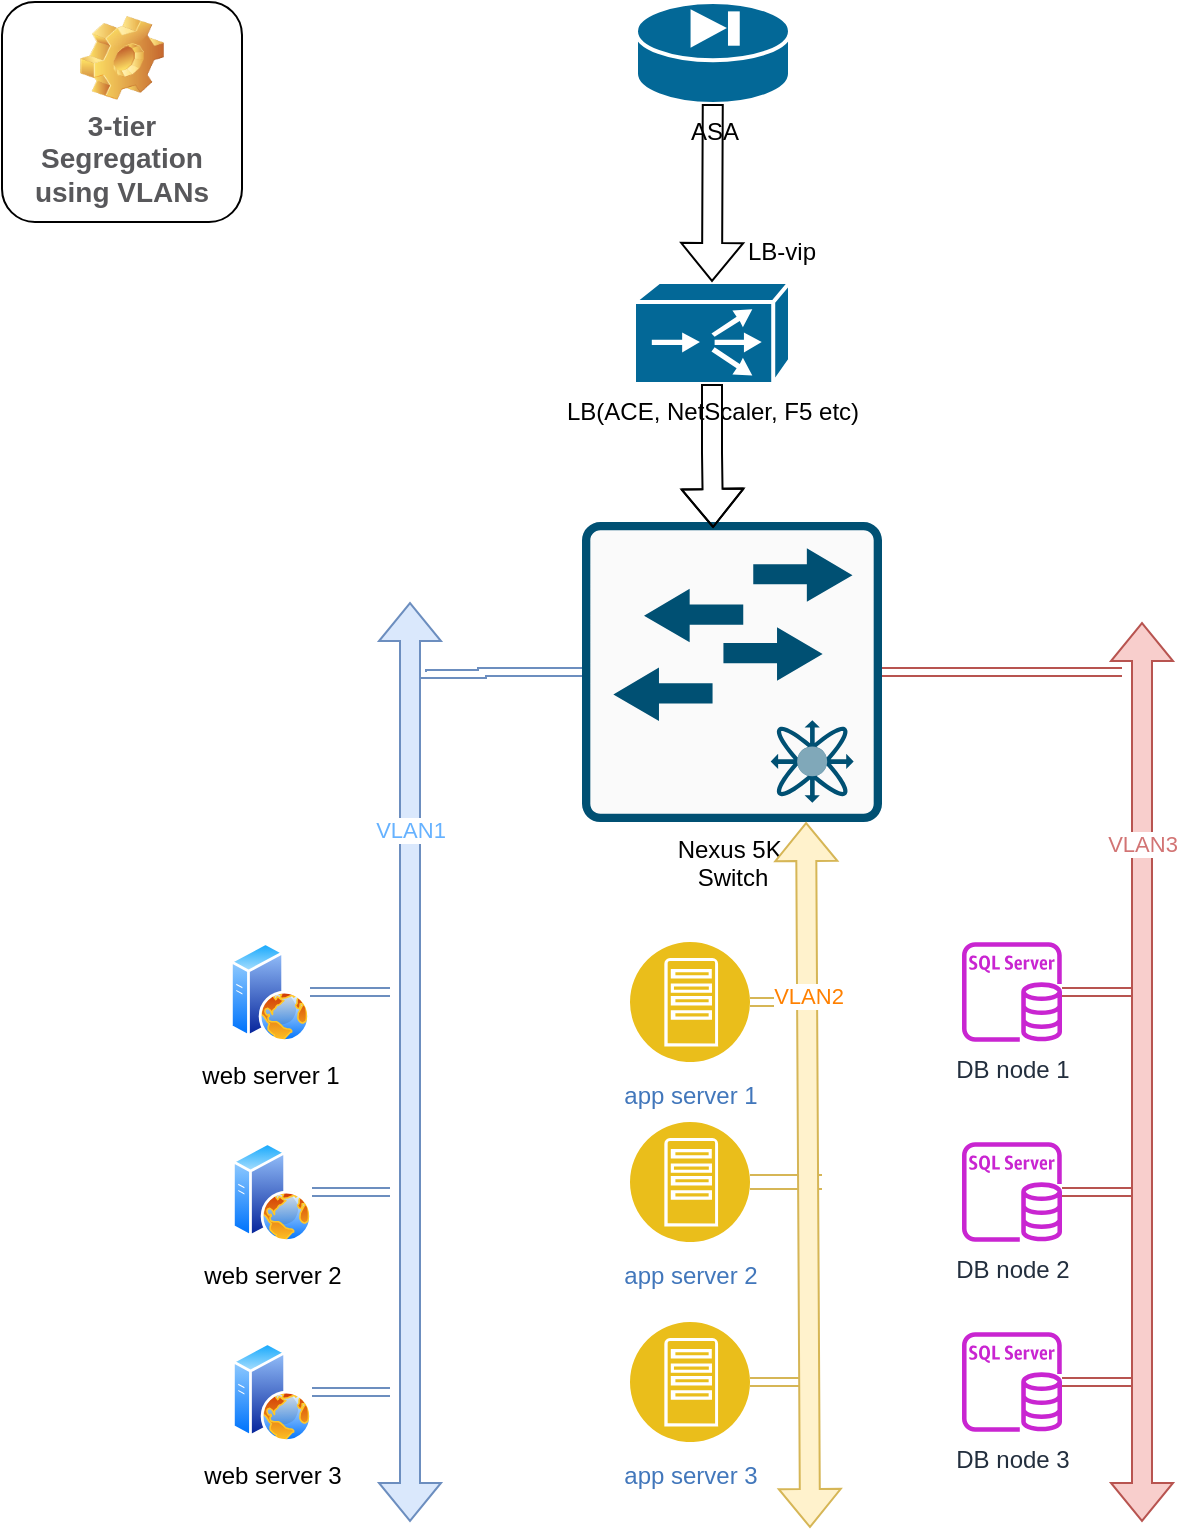 <mxfile version="24.5.2" type="github">
  <diagram id="l2aKFoh6-Bn0gOPZ2l0T" name="Page-1">
    <mxGraphModel dx="1224" dy="738" grid="1" gridSize="10" guides="1" tooltips="1" connect="1" arrows="1" fold="1" page="1" pageScale="1" pageWidth="1169" pageHeight="827" math="0" shadow="0">
      <root>
        <mxCell id="0" />
        <mxCell id="1" parent="0" />
        <mxCell id="-xwRFm0Tx_RUN6PoLPQu-6" value="ASA&lt;div&gt;&lt;br&gt;&lt;/div&gt;" style="shape=mxgraph.cisco.security.pix_firewall;sketch=0;html=1;pointerEvents=1;dashed=0;fillColor=#036897;strokeColor=#ffffff;strokeWidth=2;verticalLabelPosition=bottom;verticalAlign=top;align=center;outlineConnect=0;" vertex="1" parent="1">
          <mxGeometry x="547" y="10" width="77" height="51" as="geometry" />
        </mxCell>
        <mxCell id="-xwRFm0Tx_RUN6PoLPQu-9" value="LB(ACE, NetScaler, F5 etc)" style="shape=mxgraph.cisco.directors.localdirector;sketch=0;html=1;pointerEvents=1;dashed=0;fillColor=#036897;strokeColor=#ffffff;strokeWidth=2;verticalLabelPosition=bottom;verticalAlign=top;align=center;outlineConnect=0;" vertex="1" parent="1">
          <mxGeometry x="546" y="150" width="78" height="51" as="geometry" />
        </mxCell>
        <mxCell id="-xwRFm0Tx_RUN6PoLPQu-39" style="edgeStyle=orthogonalEdgeStyle;rounded=0;orthogonalLoop=1;jettySize=auto;html=1;shape=link;fillColor=#f8cecc;strokeColor=#b85450;" edge="1" parent="1" source="-xwRFm0Tx_RUN6PoLPQu-11">
          <mxGeometry relative="1" as="geometry">
            <mxPoint x="790" y="345" as="targetPoint" />
          </mxGeometry>
        </mxCell>
        <mxCell id="-xwRFm0Tx_RUN6PoLPQu-40" style="edgeStyle=orthogonalEdgeStyle;rounded=0;orthogonalLoop=1;jettySize=auto;html=1;exitX=0;exitY=0.5;exitDx=0;exitDy=0;exitPerimeter=0;shape=link;fillColor=#dae8fc;strokeColor=#6c8ebf;" edge="1" parent="1" source="-xwRFm0Tx_RUN6PoLPQu-11">
          <mxGeometry relative="1" as="geometry">
            <mxPoint x="440" y="345" as="targetPoint" />
            <Array as="points">
              <mxPoint x="470" y="345" />
              <mxPoint x="470" y="346" />
            </Array>
          </mxGeometry>
        </mxCell>
        <mxCell id="-xwRFm0Tx_RUN6PoLPQu-11" value="Nexus 5K&amp;nbsp;&lt;div&gt;Switch&lt;/div&gt;" style="sketch=0;points=[[0.015,0.015,0],[0.985,0.015,0],[0.985,0.985,0],[0.015,0.985,0],[0.25,0,0],[0.5,0,0],[0.75,0,0],[1,0.25,0],[1,0.5,0],[1,0.75,0],[0.75,1,0],[0.5,1,0],[0.25,1,0],[0,0.75,0],[0,0.5,0],[0,0.25,0]];verticalLabelPosition=bottom;html=1;verticalAlign=top;aspect=fixed;align=center;pointerEvents=1;shape=mxgraph.cisco19.rect;prIcon=nexus_5k;fillColor=#FAFAFA;strokeColor=#005073;" vertex="1" parent="1">
          <mxGeometry x="520" y="270" width="150" height="150" as="geometry" />
        </mxCell>
        <mxCell id="-xwRFm0Tx_RUN6PoLPQu-33" style="edgeStyle=orthogonalEdgeStyle;rounded=0;orthogonalLoop=1;jettySize=auto;html=1;shape=link;fillColor=#dae8fc;strokeColor=#6c8ebf;" edge="1" parent="1" source="-xwRFm0Tx_RUN6PoLPQu-12">
          <mxGeometry relative="1" as="geometry">
            <mxPoint x="424" y="505" as="targetPoint" />
          </mxGeometry>
        </mxCell>
        <mxCell id="-xwRFm0Tx_RUN6PoLPQu-12" value="web server 1" style="image;aspect=fixed;perimeter=ellipsePerimeter;html=1;align=center;shadow=0;dashed=0;spacingTop=3;image=img/lib/active_directory/web_server.svg;" vertex="1" parent="1">
          <mxGeometry x="344" y="480" width="40" height="50" as="geometry" />
        </mxCell>
        <mxCell id="-xwRFm0Tx_RUN6PoLPQu-34" style="edgeStyle=orthogonalEdgeStyle;rounded=0;orthogonalLoop=1;jettySize=auto;html=1;exitX=1;exitY=0.5;exitDx=0;exitDy=0;fillColor=#dae8fc;strokeColor=#6c8ebf;shape=link;" edge="1" parent="1" source="-xwRFm0Tx_RUN6PoLPQu-13">
          <mxGeometry relative="1" as="geometry">
            <mxPoint x="424" y="605" as="targetPoint" />
          </mxGeometry>
        </mxCell>
        <mxCell id="-xwRFm0Tx_RUN6PoLPQu-13" value="web server 2" style="image;aspect=fixed;perimeter=ellipsePerimeter;html=1;align=center;shadow=0;dashed=0;spacingTop=3;image=img/lib/active_directory/web_server.svg;" vertex="1" parent="1">
          <mxGeometry x="345" y="580" width="40" height="50" as="geometry" />
        </mxCell>
        <mxCell id="-xwRFm0Tx_RUN6PoLPQu-35" style="edgeStyle=orthogonalEdgeStyle;rounded=0;orthogonalLoop=1;jettySize=auto;html=1;exitX=1;exitY=0.5;exitDx=0;exitDy=0;fillColor=#dae8fc;strokeColor=#6c8ebf;shape=link;" edge="1" parent="1" source="-xwRFm0Tx_RUN6PoLPQu-14">
          <mxGeometry relative="1" as="geometry">
            <mxPoint x="424" y="705" as="targetPoint" />
          </mxGeometry>
        </mxCell>
        <mxCell id="-xwRFm0Tx_RUN6PoLPQu-14" value="web server 3" style="image;aspect=fixed;perimeter=ellipsePerimeter;html=1;align=center;shadow=0;dashed=0;spacingTop=3;image=img/lib/active_directory/web_server.svg;" vertex="1" parent="1">
          <mxGeometry x="345" y="680" width="40" height="50" as="geometry" />
        </mxCell>
        <mxCell id="-xwRFm0Tx_RUN6PoLPQu-43" style="edgeStyle=orthogonalEdgeStyle;rounded=0;orthogonalLoop=1;jettySize=auto;html=1;shape=link;fillColor=#fff2cc;strokeColor=#d6b656;" edge="1" parent="1" source="-xwRFm0Tx_RUN6PoLPQu-16">
          <mxGeometry relative="1" as="geometry">
            <mxPoint x="630" y="510" as="targetPoint" />
          </mxGeometry>
        </mxCell>
        <mxCell id="-xwRFm0Tx_RUN6PoLPQu-16" value="app server 1" style="image;aspect=fixed;perimeter=ellipsePerimeter;html=1;align=center;shadow=0;dashed=0;fontColor=#4277BB;labelBackgroundColor=default;fontSize=12;spacingTop=3;image=img/lib/ibm/applications/app_server.svg;" vertex="1" parent="1">
          <mxGeometry x="544" y="480" width="60" height="60" as="geometry" />
        </mxCell>
        <mxCell id="-xwRFm0Tx_RUN6PoLPQu-37" style="edgeStyle=orthogonalEdgeStyle;rounded=0;orthogonalLoop=1;jettySize=auto;html=1;exitX=1;exitY=0.5;exitDx=0;exitDy=0;fillColor=#fff2cc;strokeColor=#d6b656;shape=link;width=7;" edge="1" parent="1" source="-xwRFm0Tx_RUN6PoLPQu-17">
          <mxGeometry relative="1" as="geometry">
            <mxPoint x="640" y="600" as="targetPoint" />
          </mxGeometry>
        </mxCell>
        <mxCell id="-xwRFm0Tx_RUN6PoLPQu-17" value="app server 2" style="image;aspect=fixed;perimeter=ellipsePerimeter;html=1;align=center;shadow=0;dashed=0;fontColor=#4277BB;labelBackgroundColor=default;fontSize=12;spacingTop=3;image=img/lib/ibm/applications/app_server.svg;" vertex="1" parent="1">
          <mxGeometry x="544" y="570" width="60" height="60" as="geometry" />
        </mxCell>
        <mxCell id="-xwRFm0Tx_RUN6PoLPQu-38" style="edgeStyle=orthogonalEdgeStyle;rounded=0;orthogonalLoop=1;jettySize=auto;html=1;exitX=1;exitY=0.5;exitDx=0;exitDy=0;fillColor=#fff2cc;strokeColor=#d6b656;shape=link;" edge="1" parent="1" source="-xwRFm0Tx_RUN6PoLPQu-18">
          <mxGeometry relative="1" as="geometry">
            <mxPoint x="630" y="700" as="targetPoint" />
          </mxGeometry>
        </mxCell>
        <mxCell id="-xwRFm0Tx_RUN6PoLPQu-18" value="app server 3" style="image;aspect=fixed;perimeter=ellipsePerimeter;html=1;align=center;shadow=0;dashed=0;fontColor=#4277BB;labelBackgroundColor=default;fontSize=12;spacingTop=3;image=img/lib/ibm/applications/app_server.svg;" vertex="1" parent="1">
          <mxGeometry x="544" y="670" width="60" height="60" as="geometry" />
        </mxCell>
        <mxCell id="-xwRFm0Tx_RUN6PoLPQu-46" value="" style="edgeStyle=orthogonalEdgeStyle;rounded=0;orthogonalLoop=1;jettySize=auto;html=1;shape=link;fillColor=#f8cecc;strokeColor=#b85450;" edge="1" parent="1" source="-xwRFm0Tx_RUN6PoLPQu-19">
          <mxGeometry relative="1" as="geometry">
            <mxPoint x="805" y="505" as="targetPoint" />
          </mxGeometry>
        </mxCell>
        <mxCell id="-xwRFm0Tx_RUN6PoLPQu-19" value="DB node 1" style="sketch=0;outlineConnect=0;fontColor=#232F3E;gradientColor=none;fillColor=#C925D1;strokeColor=none;dashed=0;verticalLabelPosition=bottom;verticalAlign=top;align=center;html=1;fontSize=12;fontStyle=0;aspect=fixed;pointerEvents=1;shape=mxgraph.aws4.rds_sql_server_instance;" vertex="1" parent="1">
          <mxGeometry x="710" y="480" width="50" height="50" as="geometry" />
        </mxCell>
        <mxCell id="-xwRFm0Tx_RUN6PoLPQu-48" value="" style="edgeStyle=orthogonalEdgeStyle;rounded=0;orthogonalLoop=1;jettySize=auto;html=1;fillColor=#f8cecc;strokeColor=#b85450;shape=link;" edge="1" parent="1" source="-xwRFm0Tx_RUN6PoLPQu-20">
          <mxGeometry relative="1" as="geometry">
            <mxPoint x="805" y="605" as="targetPoint" />
          </mxGeometry>
        </mxCell>
        <mxCell id="-xwRFm0Tx_RUN6PoLPQu-20" value="DB node 2" style="sketch=0;outlineConnect=0;fontColor=#232F3E;gradientColor=none;fillColor=#C925D1;strokeColor=none;dashed=0;verticalLabelPosition=bottom;verticalAlign=top;align=center;html=1;fontSize=12;fontStyle=0;aspect=fixed;pointerEvents=1;shape=mxgraph.aws4.rds_sql_server_instance;" vertex="1" parent="1">
          <mxGeometry x="710" y="580" width="50" height="50" as="geometry" />
        </mxCell>
        <mxCell id="-xwRFm0Tx_RUN6PoLPQu-50" value="" style="edgeStyle=orthogonalEdgeStyle;rounded=0;orthogonalLoop=1;jettySize=auto;html=1;shape=link;fillColor=#f8cecc;strokeColor=#b85450;" edge="1" parent="1" source="-xwRFm0Tx_RUN6PoLPQu-21">
          <mxGeometry relative="1" as="geometry">
            <mxPoint x="805" y="700" as="targetPoint" />
          </mxGeometry>
        </mxCell>
        <mxCell id="-xwRFm0Tx_RUN6PoLPQu-21" value="DB node 3" style="sketch=0;outlineConnect=0;fontColor=#232F3E;gradientColor=none;fillColor=#C925D1;strokeColor=none;dashed=0;verticalLabelPosition=bottom;verticalAlign=top;align=center;html=1;fontSize=12;fontStyle=0;aspect=fixed;pointerEvents=1;shape=mxgraph.aws4.rds_sql_server_instance;" vertex="1" parent="1">
          <mxGeometry x="710" y="675" width="50" height="50" as="geometry" />
        </mxCell>
        <mxCell id="-xwRFm0Tx_RUN6PoLPQu-27" value="" style="shape=flexArrow;endArrow=classic;startArrow=classic;html=1;rounded=0;fillColor=#fff2cc;strokeColor=#d6b656;entryX=0.707;entryY=1;entryDx=0;entryDy=0;entryPerimeter=0;" edge="1" parent="1">
          <mxGeometry width="100" height="100" relative="1" as="geometry">
            <mxPoint x="634" y="773" as="sourcePoint" />
            <mxPoint x="632.05" y="420" as="targetPoint" />
          </mxGeometry>
        </mxCell>
        <mxCell id="-xwRFm0Tx_RUN6PoLPQu-28" value="&lt;font color=&quot;#ff8000&quot;&gt;VLAN2&lt;/font&gt;" style="edgeLabel;html=1;align=center;verticalAlign=middle;resizable=0;points=[];" vertex="1" connectable="0" parent="-xwRFm0Tx_RUN6PoLPQu-27">
          <mxGeometry x="0.506" relative="1" as="geometry">
            <mxPoint as="offset" />
          </mxGeometry>
        </mxCell>
        <mxCell id="-xwRFm0Tx_RUN6PoLPQu-29" value="" style="shape=flexArrow;endArrow=classic;startArrow=classic;html=1;rounded=0;fillColor=#dae8fc;strokeColor=#6c8ebf;" edge="1" parent="1">
          <mxGeometry width="100" height="100" relative="1" as="geometry">
            <mxPoint x="434" y="770" as="sourcePoint" />
            <mxPoint x="434" y="310" as="targetPoint" />
          </mxGeometry>
        </mxCell>
        <mxCell id="-xwRFm0Tx_RUN6PoLPQu-30" value="&lt;font color=&quot;#66b2ff&quot;&gt;VLAN1&lt;/font&gt;" style="edgeLabel;html=1;align=center;verticalAlign=middle;resizable=0;points=[];" vertex="1" connectable="0" parent="-xwRFm0Tx_RUN6PoLPQu-29">
          <mxGeometry x="0.506" relative="1" as="geometry">
            <mxPoint as="offset" />
          </mxGeometry>
        </mxCell>
        <mxCell id="-xwRFm0Tx_RUN6PoLPQu-31" value="" style="shape=flexArrow;endArrow=classic;startArrow=classic;html=1;rounded=0;fillColor=#f8cecc;strokeColor=#b85450;" edge="1" parent="1">
          <mxGeometry width="100" height="100" relative="1" as="geometry">
            <mxPoint x="800" y="770" as="sourcePoint" />
            <mxPoint x="800" y="320" as="targetPoint" />
          </mxGeometry>
        </mxCell>
        <mxCell id="-xwRFm0Tx_RUN6PoLPQu-32" value="VLAN3" style="edgeLabel;html=1;align=center;verticalAlign=middle;resizable=0;points=[];fontColor=#d27474;" vertex="1" connectable="0" parent="-xwRFm0Tx_RUN6PoLPQu-31">
          <mxGeometry x="0.506" relative="1" as="geometry">
            <mxPoint as="offset" />
          </mxGeometry>
        </mxCell>
        <mxCell id="-xwRFm0Tx_RUN6PoLPQu-53" style="edgeStyle=orthogonalEdgeStyle;rounded=0;orthogonalLoop=1;jettySize=auto;html=1;entryX=0.437;entryY=0.02;entryDx=0;entryDy=0;entryPerimeter=0;shape=flexArrow;" edge="1" parent="1" source="-xwRFm0Tx_RUN6PoLPQu-9" target="-xwRFm0Tx_RUN6PoLPQu-11">
          <mxGeometry relative="1" as="geometry" />
        </mxCell>
        <mxCell id="-xwRFm0Tx_RUN6PoLPQu-54" style="rounded=0;orthogonalLoop=1;jettySize=auto;html=1;entryX=0.5;entryY=0;entryDx=0;entryDy=0;entryPerimeter=0;shape=flexArrow;" edge="1" parent="1" source="-xwRFm0Tx_RUN6PoLPQu-6" target="-xwRFm0Tx_RUN6PoLPQu-9">
          <mxGeometry relative="1" as="geometry" />
        </mxCell>
        <mxCell id="-xwRFm0Tx_RUN6PoLPQu-55" value="&lt;span style=&quot;color: rgb(88, 88, 91); font-family: CiscoSans, Arial, sans-serif; font-size: 14px; text-align: left; background-color: rgb(255, 255, 255);&quot;&gt;3-tier Segregation using VLANs&lt;/span&gt;" style="label;whiteSpace=wrap;html=1;align=center;verticalAlign=bottom;spacingLeft=0;spacingBottom=4;imageAlign=center;imageVerticalAlign=top;image=img/clipart/Gear_128x128.png" vertex="1" parent="1">
          <mxGeometry x="230" y="10" width="120" height="110" as="geometry" />
        </mxCell>
        <mxCell id="-xwRFm0Tx_RUN6PoLPQu-56" value="LB-vip" style="text;html=1;align=center;verticalAlign=middle;whiteSpace=wrap;rounded=0;" vertex="1" parent="1">
          <mxGeometry x="590" y="120" width="60" height="30" as="geometry" />
        </mxCell>
      </root>
    </mxGraphModel>
  </diagram>
</mxfile>
